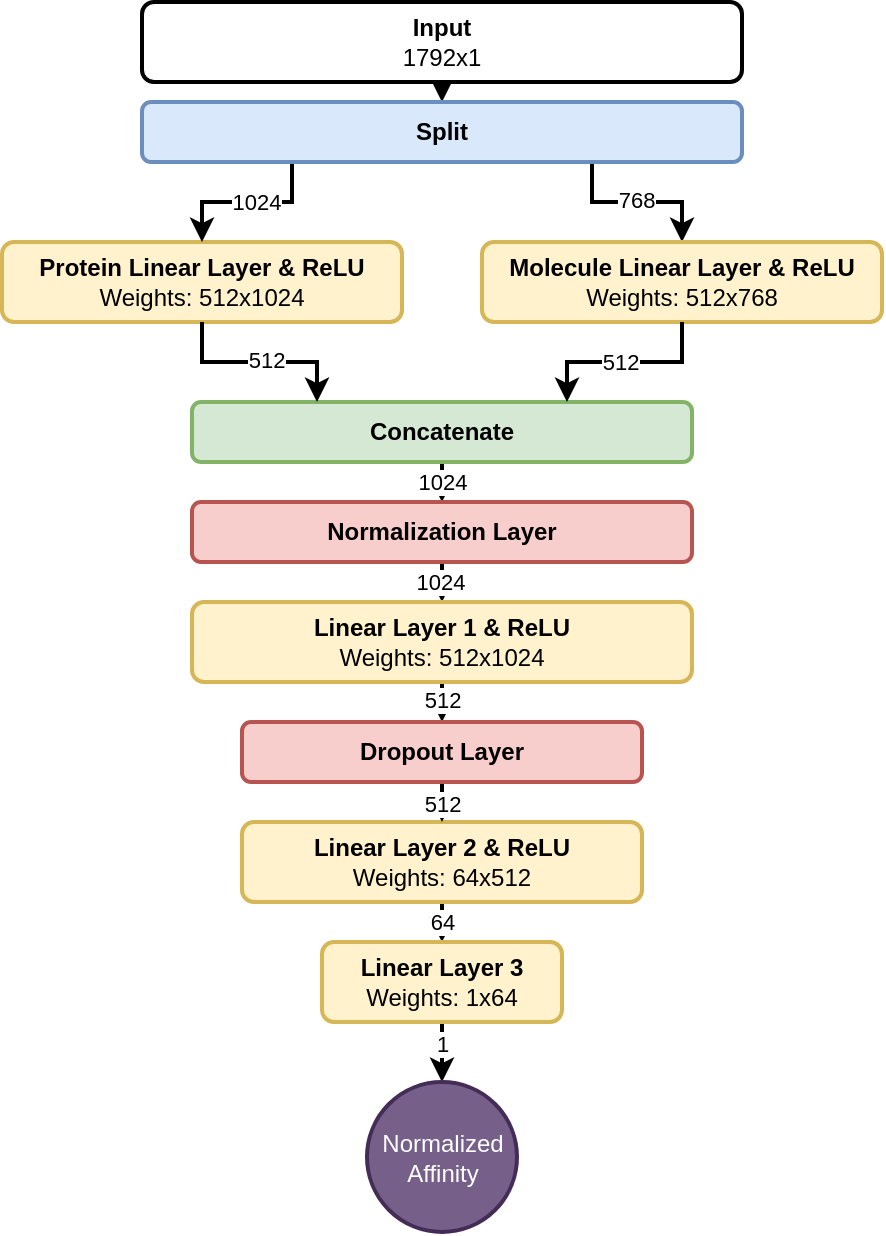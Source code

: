 <mxfile version="22.1.16" type="device">
  <diagram name="Page-1" id="5ju5VurF6MDpnFuKGVSg">
    <mxGraphModel dx="955" dy="713" grid="1" gridSize="10" guides="1" tooltips="1" connect="1" arrows="1" fold="1" page="1" pageScale="1" pageWidth="850" pageHeight="1100" math="0" shadow="0">
      <root>
        <mxCell id="0" />
        <mxCell id="1" parent="0" />
        <mxCell id="C1ti2bMfqoYrE2UFLukG-1" value="&lt;b&gt;Protein Linear Layer &amp;amp; ReLU&lt;br&gt;&lt;/b&gt;Weights: 512x1024" style="rounded=1;whiteSpace=wrap;html=1;strokeWidth=2;fillColor=#fff2cc;strokeColor=#d6b656;" vertex="1" parent="1">
          <mxGeometry x="120" y="240" width="200" height="40" as="geometry" />
        </mxCell>
        <mxCell id="C1ti2bMfqoYrE2UFLukG-11" style="edgeStyle=orthogonalEdgeStyle;rounded=0;orthogonalLoop=1;jettySize=auto;html=1;exitX=0.5;exitY=1;exitDx=0;exitDy=0;entryX=0.5;entryY=0;entryDx=0;entryDy=0;strokeWidth=2;" edge="1" parent="1" source="C1ti2bMfqoYrE2UFLukG-8" target="C1ti2bMfqoYrE2UFLukG-10">
          <mxGeometry relative="1" as="geometry" />
        </mxCell>
        <mxCell id="C1ti2bMfqoYrE2UFLukG-8" value="&lt;b&gt;Input&lt;/b&gt;&lt;br&gt;1792x1" style="rounded=1;whiteSpace=wrap;html=1;strokeWidth=2;" vertex="1" parent="1">
          <mxGeometry x="190" y="120" width="300" height="40" as="geometry" />
        </mxCell>
        <mxCell id="C1ti2bMfqoYrE2UFLukG-12" style="edgeStyle=orthogonalEdgeStyle;rounded=0;orthogonalLoop=1;jettySize=auto;html=1;exitX=0.25;exitY=1;exitDx=0;exitDy=0;entryX=0.5;entryY=0;entryDx=0;entryDy=0;strokeWidth=2;" edge="1" parent="1" source="C1ti2bMfqoYrE2UFLukG-10" target="C1ti2bMfqoYrE2UFLukG-1">
          <mxGeometry relative="1" as="geometry" />
        </mxCell>
        <mxCell id="C1ti2bMfqoYrE2UFLukG-14" value="1024" style="edgeLabel;html=1;align=center;verticalAlign=middle;resizable=0;points=[];" vertex="1" connectable="0" parent="C1ti2bMfqoYrE2UFLukG-12">
          <mxGeometry x="0.09" relative="1" as="geometry">
            <mxPoint x="8" as="offset" />
          </mxGeometry>
        </mxCell>
        <mxCell id="C1ti2bMfqoYrE2UFLukG-21" style="edgeStyle=orthogonalEdgeStyle;rounded=0;orthogonalLoop=1;jettySize=auto;html=1;exitX=0.75;exitY=1;exitDx=0;exitDy=0;strokeWidth=2;" edge="1" parent="1" source="C1ti2bMfqoYrE2UFLukG-10" target="C1ti2bMfqoYrE2UFLukG-17">
          <mxGeometry relative="1" as="geometry" />
        </mxCell>
        <mxCell id="C1ti2bMfqoYrE2UFLukG-24" value="768" style="edgeLabel;html=1;align=center;verticalAlign=middle;resizable=0;points=[];" vertex="1" connectable="0" parent="C1ti2bMfqoYrE2UFLukG-21">
          <mxGeometry x="-0.088" y="1" relative="1" as="geometry">
            <mxPoint x="3" as="offset" />
          </mxGeometry>
        </mxCell>
        <mxCell id="C1ti2bMfqoYrE2UFLukG-10" value="&lt;b&gt;Split&lt;/b&gt;" style="rounded=1;whiteSpace=wrap;html=1;strokeWidth=2;fillColor=#dae8fc;strokeColor=#6c8ebf;" vertex="1" parent="1">
          <mxGeometry x="190" y="170" width="300" height="30" as="geometry" />
        </mxCell>
        <mxCell id="C1ti2bMfqoYrE2UFLukG-17" value="&lt;b&gt;Molecule Linear Layer &amp;amp; ReLU&lt;br&gt;&lt;/b&gt;Weights: 512x768" style="rounded=1;whiteSpace=wrap;html=1;strokeWidth=2;fillColor=#fff2cc;strokeColor=#d6b656;" vertex="1" parent="1">
          <mxGeometry x="360" y="240" width="200" height="40" as="geometry" />
        </mxCell>
        <mxCell id="C1ti2bMfqoYrE2UFLukG-45" style="edgeStyle=orthogonalEdgeStyle;rounded=0;orthogonalLoop=1;jettySize=auto;html=1;exitX=0.5;exitY=1;exitDx=0;exitDy=0;entryX=0.5;entryY=0;entryDx=0;entryDy=0;strokeWidth=2;" edge="1" parent="1" source="C1ti2bMfqoYrE2UFLukG-36" target="C1ti2bMfqoYrE2UFLukG-41">
          <mxGeometry relative="1" as="geometry" />
        </mxCell>
        <mxCell id="C1ti2bMfqoYrE2UFLukG-46" value="1024" style="edgeLabel;html=1;align=center;verticalAlign=middle;resizable=0;points=[];" vertex="1" connectable="0" parent="C1ti2bMfqoYrE2UFLukG-45">
          <mxGeometry x="-0.143" y="-1" relative="1" as="geometry">
            <mxPoint x="1" y="1" as="offset" />
          </mxGeometry>
        </mxCell>
        <mxCell id="C1ti2bMfqoYrE2UFLukG-36" value="&lt;b&gt;Concatenate&lt;/b&gt;" style="rounded=1;whiteSpace=wrap;html=1;strokeWidth=2;fillColor=#d5e8d4;strokeColor=#82b366;" vertex="1" parent="1">
          <mxGeometry x="215" y="320" width="250" height="30" as="geometry" />
        </mxCell>
        <mxCell id="C1ti2bMfqoYrE2UFLukG-37" style="edgeStyle=orthogonalEdgeStyle;rounded=0;orthogonalLoop=1;jettySize=auto;html=1;exitX=0.5;exitY=1;exitDx=0;exitDy=0;entryX=0.75;entryY=0;entryDx=0;entryDy=0;strokeWidth=2;" edge="1" parent="1" source="C1ti2bMfqoYrE2UFLukG-17" target="C1ti2bMfqoYrE2UFLukG-36">
          <mxGeometry relative="1" as="geometry">
            <mxPoint x="435" y="320" as="sourcePoint" />
          </mxGeometry>
        </mxCell>
        <mxCell id="C1ti2bMfqoYrE2UFLukG-40" value="512" style="edgeLabel;html=1;align=center;verticalAlign=middle;resizable=0;points=[];" vertex="1" connectable="0" parent="C1ti2bMfqoYrE2UFLukG-37">
          <mxGeometry x="-0.004" relative="1" as="geometry">
            <mxPoint x="-3" as="offset" />
          </mxGeometry>
        </mxCell>
        <mxCell id="C1ti2bMfqoYrE2UFLukG-38" style="edgeStyle=orthogonalEdgeStyle;rounded=0;orthogonalLoop=1;jettySize=auto;html=1;exitX=0.5;exitY=1;exitDx=0;exitDy=0;entryX=0.25;entryY=0;entryDx=0;entryDy=0;strokeWidth=2;" edge="1" parent="1" source="C1ti2bMfqoYrE2UFLukG-1" target="C1ti2bMfqoYrE2UFLukG-36">
          <mxGeometry relative="1" as="geometry">
            <mxPoint x="245" y="320" as="sourcePoint" />
          </mxGeometry>
        </mxCell>
        <mxCell id="C1ti2bMfqoYrE2UFLukG-39" value="512" style="edgeLabel;html=1;align=center;verticalAlign=middle;resizable=0;points=[];" vertex="1" connectable="0" parent="C1ti2bMfqoYrE2UFLukG-38">
          <mxGeometry x="-0.046" y="1" relative="1" as="geometry">
            <mxPoint x="5" as="offset" />
          </mxGeometry>
        </mxCell>
        <mxCell id="C1ti2bMfqoYrE2UFLukG-43" style="edgeStyle=orthogonalEdgeStyle;rounded=0;orthogonalLoop=1;jettySize=auto;html=1;exitX=0.5;exitY=1;exitDx=0;exitDy=0;strokeWidth=2;entryX=0.5;entryY=0;entryDx=0;entryDy=0;" edge="1" parent="1" source="C1ti2bMfqoYrE2UFLukG-41" target="C1ti2bMfqoYrE2UFLukG-47">
          <mxGeometry relative="1" as="geometry">
            <mxPoint x="340" y="480" as="targetPoint" />
          </mxGeometry>
        </mxCell>
        <mxCell id="C1ti2bMfqoYrE2UFLukG-49" value="1024" style="edgeLabel;html=1;align=center;verticalAlign=middle;resizable=0;points=[];" vertex="1" connectable="0" parent="C1ti2bMfqoYrE2UFLukG-43">
          <mxGeometry x="-0.048" y="-1" relative="1" as="geometry">
            <mxPoint as="offset" />
          </mxGeometry>
        </mxCell>
        <mxCell id="C1ti2bMfqoYrE2UFLukG-41" value="&lt;b&gt;Normalization Layer&lt;/b&gt;" style="rounded=1;whiteSpace=wrap;html=1;strokeWidth=2;fillColor=#f8cecc;strokeColor=#b85450;" vertex="1" parent="1">
          <mxGeometry x="215" y="370" width="250" height="30" as="geometry" />
        </mxCell>
        <mxCell id="C1ti2bMfqoYrE2UFLukG-44" style="edgeStyle=orthogonalEdgeStyle;rounded=0;orthogonalLoop=1;jettySize=auto;html=1;exitX=0.5;exitY=1;exitDx=0;exitDy=0;" edge="1" parent="1" source="C1ti2bMfqoYrE2UFLukG-41" target="C1ti2bMfqoYrE2UFLukG-41">
          <mxGeometry relative="1" as="geometry" />
        </mxCell>
        <mxCell id="C1ti2bMfqoYrE2UFLukG-51" style="edgeStyle=orthogonalEdgeStyle;rounded=0;orthogonalLoop=1;jettySize=auto;html=1;exitX=0.5;exitY=1;exitDx=0;exitDy=0;strokeWidth=2;entryX=0.5;entryY=0;entryDx=0;entryDy=0;" edge="1" parent="1" source="C1ti2bMfqoYrE2UFLukG-47" target="C1ti2bMfqoYrE2UFLukG-68">
          <mxGeometry relative="1" as="geometry">
            <mxPoint x="340" y="510" as="targetPoint" />
          </mxGeometry>
        </mxCell>
        <mxCell id="C1ti2bMfqoYrE2UFLukG-70" value="512" style="edgeLabel;html=1;align=center;verticalAlign=middle;resizable=0;points=[];" vertex="1" connectable="0" parent="C1ti2bMfqoYrE2UFLukG-51">
          <mxGeometry x="-0.095" y="-1" relative="1" as="geometry">
            <mxPoint x="1" as="offset" />
          </mxGeometry>
        </mxCell>
        <mxCell id="C1ti2bMfqoYrE2UFLukG-47" value="&lt;b&gt;Linear Layer 1 &amp;amp; ReLU&lt;br&gt;&lt;/b&gt;Weights: 512x1024" style="rounded=1;whiteSpace=wrap;html=1;strokeWidth=2;fillColor=#fff2cc;strokeColor=#d6b656;" vertex="1" parent="1">
          <mxGeometry x="215" y="420" width="250" height="40" as="geometry" />
        </mxCell>
        <mxCell id="C1ti2bMfqoYrE2UFLukG-71" style="edgeStyle=orthogonalEdgeStyle;rounded=0;orthogonalLoop=1;jettySize=auto;html=1;exitX=0.5;exitY=1;exitDx=0;exitDy=0;entryX=0.5;entryY=0;entryDx=0;entryDy=0;strokeWidth=2;" edge="1" parent="1" source="C1ti2bMfqoYrE2UFLukG-52" target="C1ti2bMfqoYrE2UFLukG-54">
          <mxGeometry relative="1" as="geometry" />
        </mxCell>
        <mxCell id="C1ti2bMfqoYrE2UFLukG-72" value="64" style="edgeLabel;html=1;align=center;verticalAlign=middle;resizable=0;points=[];" vertex="1" connectable="0" parent="C1ti2bMfqoYrE2UFLukG-71">
          <mxGeometry x="0.014" y="2" relative="1" as="geometry">
            <mxPoint x="-2" as="offset" />
          </mxGeometry>
        </mxCell>
        <mxCell id="C1ti2bMfqoYrE2UFLukG-52" value="&lt;b&gt;Linear Layer 2 &amp;amp; ReLU&lt;br&gt;&lt;/b&gt;Weights: 64x512" style="rounded=1;whiteSpace=wrap;html=1;strokeWidth=2;fillColor=#fff2cc;strokeColor=#d6b656;" vertex="1" parent="1">
          <mxGeometry x="240" y="530" width="200" height="40" as="geometry" />
        </mxCell>
        <mxCell id="C1ti2bMfqoYrE2UFLukG-73" style="edgeStyle=orthogonalEdgeStyle;rounded=0;orthogonalLoop=1;jettySize=auto;html=1;exitX=0.5;exitY=1;exitDx=0;exitDy=0;strokeWidth=2;entryX=0.5;entryY=0;entryDx=0;entryDy=0;" edge="1" parent="1" source="C1ti2bMfqoYrE2UFLukG-54" target="C1ti2bMfqoYrE2UFLukG-78">
          <mxGeometry relative="1" as="geometry">
            <mxPoint x="340" y="650" as="targetPoint" />
          </mxGeometry>
        </mxCell>
        <mxCell id="C1ti2bMfqoYrE2UFLukG-74" value="1" style="edgeLabel;html=1;align=center;verticalAlign=middle;resizable=0;points=[];" vertex="1" connectable="0" parent="C1ti2bMfqoYrE2UFLukG-73">
          <mxGeometry x="-0.285" y="-1" relative="1" as="geometry">
            <mxPoint x="1" as="offset" />
          </mxGeometry>
        </mxCell>
        <mxCell id="C1ti2bMfqoYrE2UFLukG-54" value="&lt;b&gt;Linear Layer 3&lt;br&gt;&lt;/b&gt;Weights: 1x64" style="rounded=1;whiteSpace=wrap;html=1;strokeWidth=2;fillColor=#fff2cc;strokeColor=#d6b656;" vertex="1" parent="1">
          <mxGeometry x="280" y="590" width="120" height="40" as="geometry" />
        </mxCell>
        <mxCell id="C1ti2bMfqoYrE2UFLukG-75" style="edgeStyle=orthogonalEdgeStyle;rounded=0;orthogonalLoop=1;jettySize=auto;html=1;exitX=0.5;exitY=1;exitDx=0;exitDy=0;entryX=0.5;entryY=0;entryDx=0;entryDy=0;strokeWidth=2;" edge="1" parent="1" source="C1ti2bMfqoYrE2UFLukG-68" target="C1ti2bMfqoYrE2UFLukG-52">
          <mxGeometry relative="1" as="geometry" />
        </mxCell>
        <mxCell id="C1ti2bMfqoYrE2UFLukG-76" value="512" style="edgeLabel;html=1;align=center;verticalAlign=middle;resizable=0;points=[];" vertex="1" connectable="0" parent="C1ti2bMfqoYrE2UFLukG-75">
          <mxGeometry x="-0.36" y="2" relative="1" as="geometry">
            <mxPoint x="-2" y="4" as="offset" />
          </mxGeometry>
        </mxCell>
        <mxCell id="C1ti2bMfqoYrE2UFLukG-68" value="&lt;b&gt;Dropout Layer&lt;/b&gt;" style="rounded=1;whiteSpace=wrap;html=1;strokeWidth=2;fillColor=#f8cecc;strokeColor=#b85450;" vertex="1" parent="1">
          <mxGeometry x="240" y="480" width="200" height="30" as="geometry" />
        </mxCell>
        <mxCell id="C1ti2bMfqoYrE2UFLukG-78" value="Normalized Affinity" style="ellipse;whiteSpace=wrap;html=1;aspect=fixed;strokeWidth=2;fillColor=#76608a;fontColor=#ffffff;strokeColor=#432D57;" vertex="1" parent="1">
          <mxGeometry x="302.5" y="660" width="75" height="75" as="geometry" />
        </mxCell>
      </root>
    </mxGraphModel>
  </diagram>
</mxfile>

